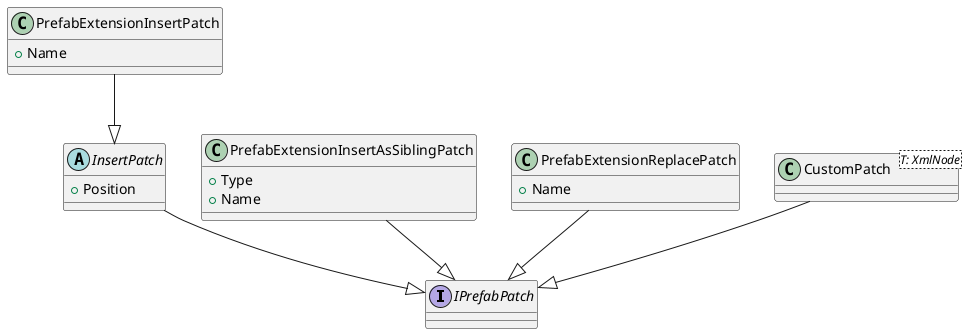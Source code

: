 ﻿@startuml

interface IPrefabPatch {
}

abstract class InsertPatch {
+ Position
}

class PrefabExtensionInsertAsSiblingPatch {
+ Type
+ Name
}

class PrefabExtensionInsertPatch {
+ Name
}

class PrefabExtensionReplacePatch {
+ Name
}

class CustomPatch<T: XmlNode> {
}

CustomPatch --|> IPrefabPatch
InsertPatch --|> IPrefabPatch

PrefabExtensionInsertPatch --|> InsertPatch
PrefabExtensionReplacePatch --|> IPrefabPatch
PrefabExtensionInsertAsSiblingPatch --|> IPrefabPatch

@enduml